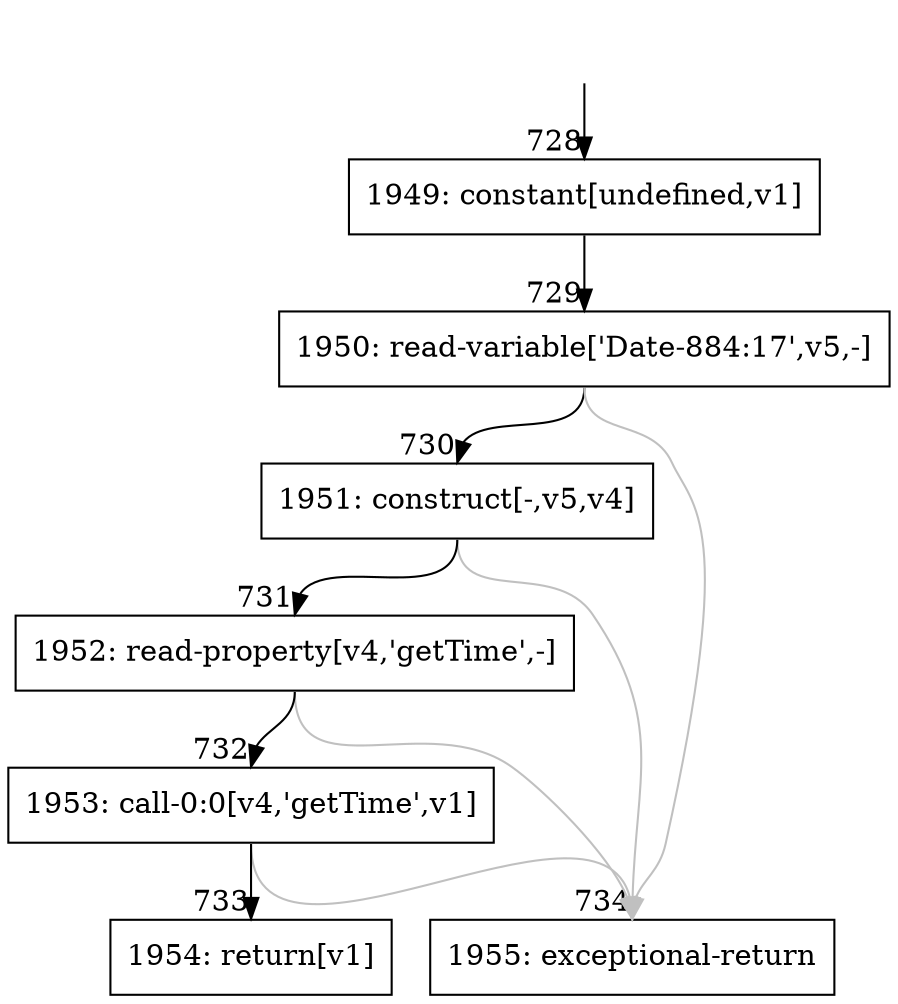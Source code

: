 digraph {
rankdir="TD"
BB_entry52[shape=none,label=""];
BB_entry52 -> BB728 [tailport=s, headport=n, headlabel="    728"]
BB728 [shape=record label="{1949: constant[undefined,v1]}" ] 
BB728 -> BB729 [tailport=s, headport=n, headlabel="      729"]
BB729 [shape=record label="{1950: read-variable['Date-884:17',v5,-]}" ] 
BB729 -> BB730 [tailport=s, headport=n, headlabel="      730"]
BB729 -> BB734 [tailport=s, headport=n, color=gray, headlabel="      734"]
BB730 [shape=record label="{1951: construct[-,v5,v4]}" ] 
BB730 -> BB731 [tailport=s, headport=n, headlabel="      731"]
BB730 -> BB734 [tailport=s, headport=n, color=gray]
BB731 [shape=record label="{1952: read-property[v4,'getTime',-]}" ] 
BB731 -> BB732 [tailport=s, headport=n, headlabel="      732"]
BB731 -> BB734 [tailport=s, headport=n, color=gray]
BB732 [shape=record label="{1953: call-0:0[v4,'getTime',v1]}" ] 
BB732 -> BB733 [tailport=s, headport=n, headlabel="      733"]
BB732 -> BB734 [tailport=s, headport=n, color=gray]
BB733 [shape=record label="{1954: return[v1]}" ] 
BB734 [shape=record label="{1955: exceptional-return}" ] 
}

